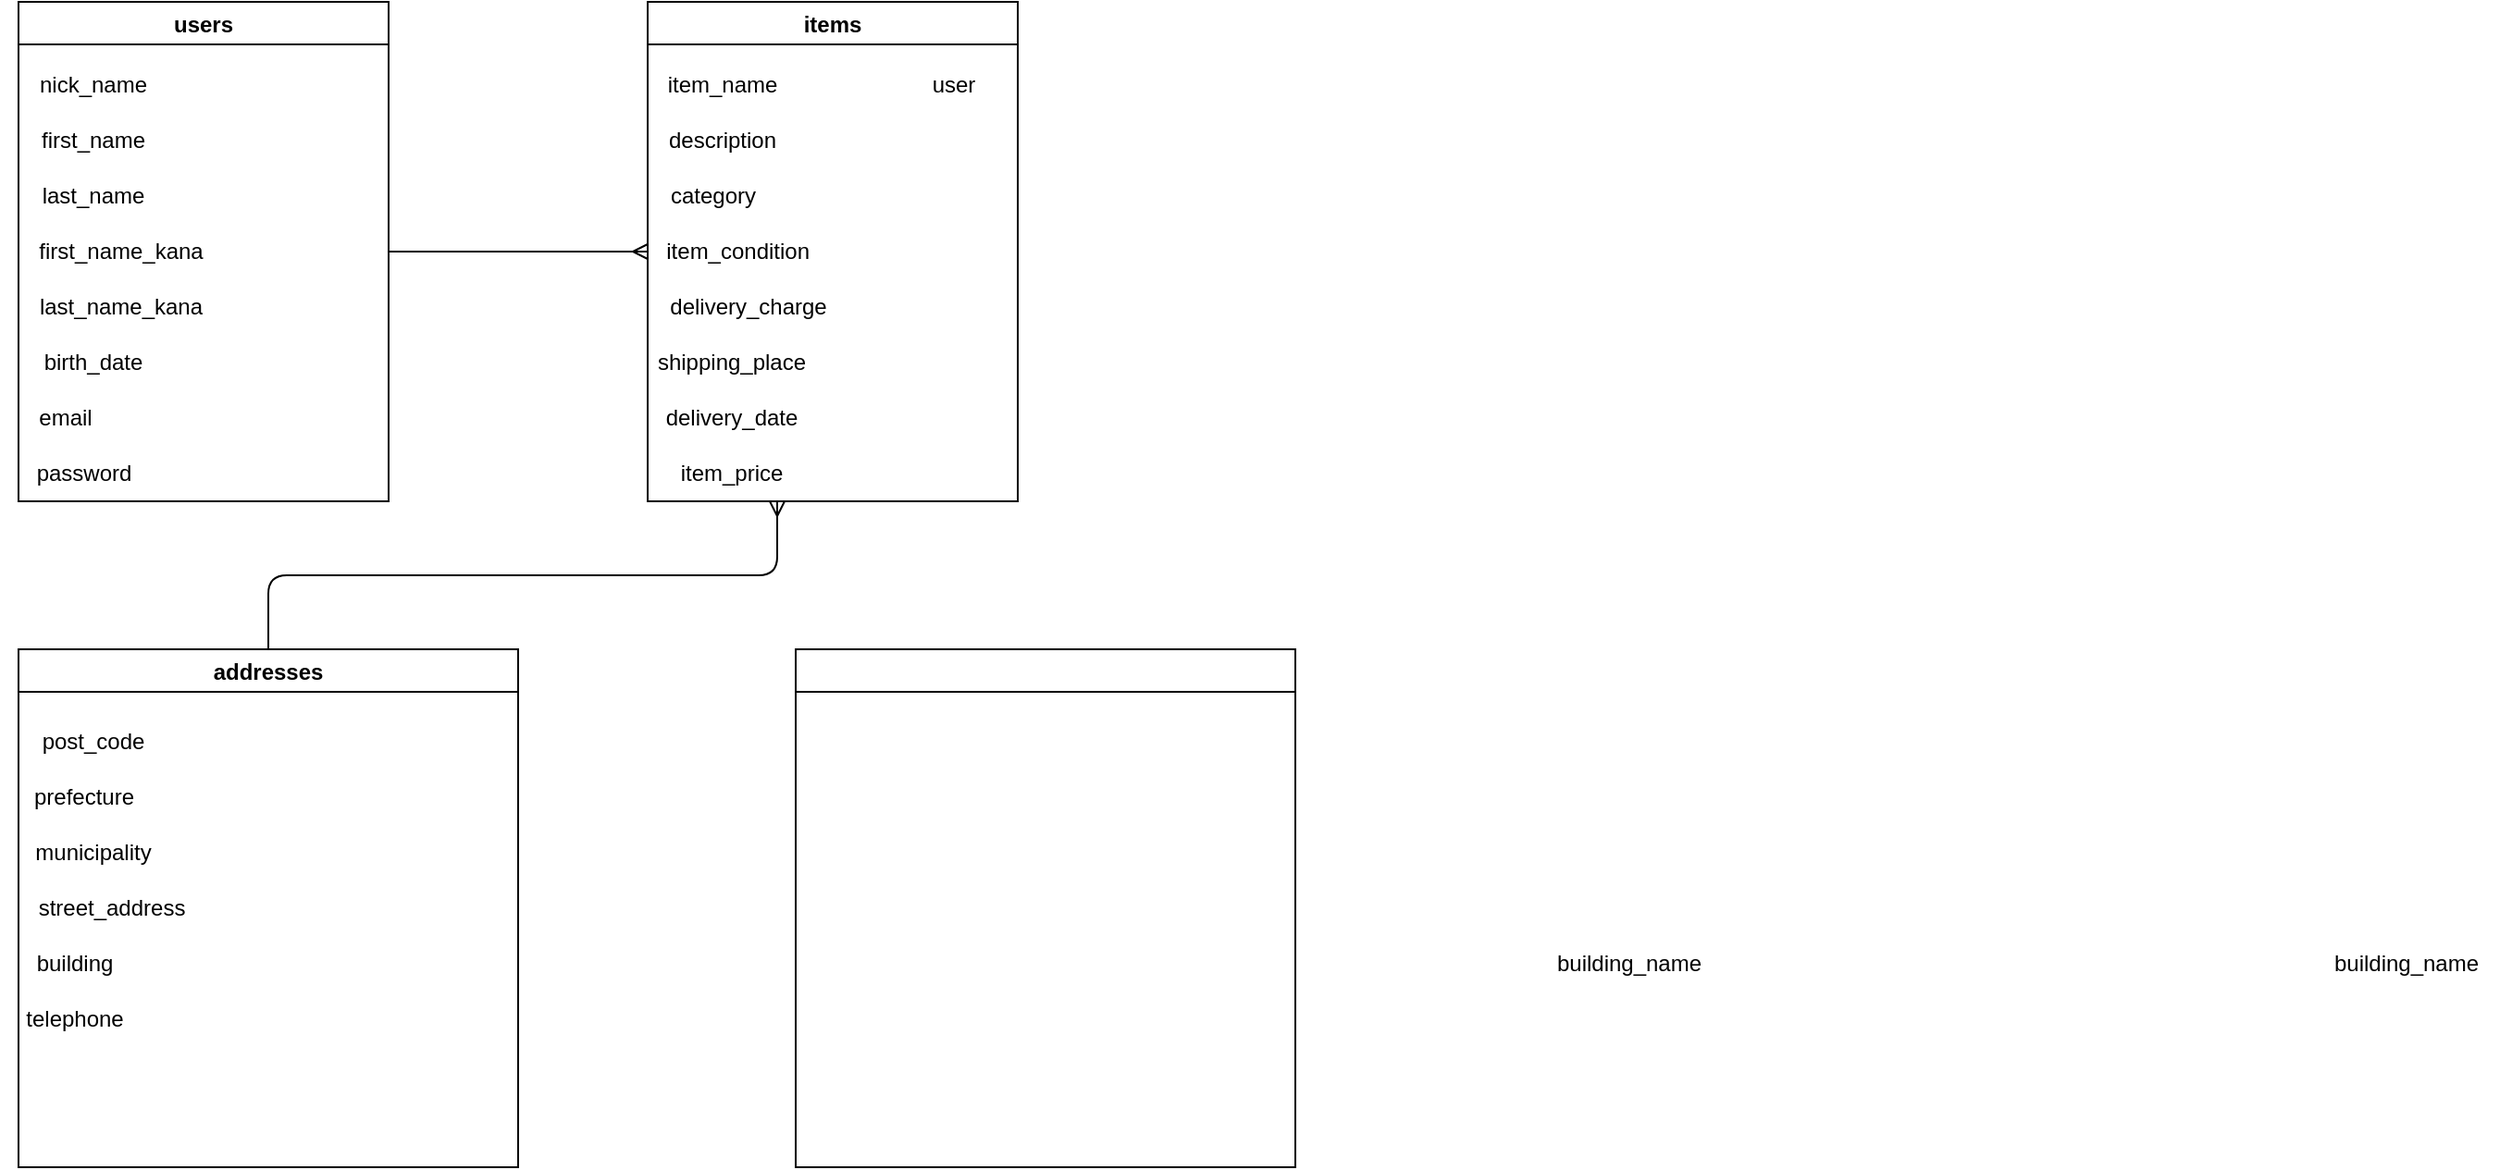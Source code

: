 <mxfile>
    <diagram id="dZ9gxPBAXobXoV-FH45U" name="ページ1">
        <mxGraphModel dx="1126" dy="509" grid="1" gridSize="10" guides="1" tooltips="1" connect="1" arrows="1" fold="1" page="1" pageScale="1" pageWidth="827" pageHeight="1169" math="0" shadow="0">
            <root>
                <mxCell id="0"/>
                <mxCell id="1" parent="0"/>
                <mxCell id="17" value="users" style="swimlane;" parent="1" vertex="1">
                    <mxGeometry x="20" y="50" width="200" height="270" as="geometry">
                        <mxRectangle x="210" y="230" width="100" height="30" as="alternateBounds"/>
                    </mxGeometry>
                </mxCell>
                <mxCell id="21" value="nick_name" style="text;html=1;align=center;verticalAlign=middle;resizable=0;points=[];autosize=1;strokeColor=none;fillColor=none;" parent="17" vertex="1">
                    <mxGeometry y="30" width="80" height="30" as="geometry"/>
                </mxCell>
                <mxCell id="23" value="first_name" style="text;html=1;align=center;verticalAlign=middle;resizable=0;points=[];autosize=1;strokeColor=none;fillColor=none;" parent="17" vertex="1">
                    <mxGeometry y="60" width="80" height="30" as="geometry"/>
                </mxCell>
                <mxCell id="26" value="last_name" style="text;html=1;align=center;verticalAlign=middle;resizable=0;points=[];autosize=1;strokeColor=none;fillColor=none;" parent="17" vertex="1">
                    <mxGeometry y="90" width="80" height="30" as="geometry"/>
                </mxCell>
                <mxCell id="28" value="first_name_kana" style="text;html=1;align=center;verticalAlign=middle;resizable=0;points=[];autosize=1;strokeColor=none;fillColor=none;" parent="17" vertex="1">
                    <mxGeometry y="120" width="110" height="30" as="geometry"/>
                </mxCell>
                <mxCell id="29" value="birth_date" style="text;html=1;align=center;verticalAlign=middle;resizable=0;points=[];autosize=1;strokeColor=none;fillColor=none;" parent="17" vertex="1">
                    <mxGeometry y="180" width="80" height="30" as="geometry"/>
                </mxCell>
                <mxCell id="30" value="last_name_kana" style="text;html=1;align=center;verticalAlign=middle;resizable=0;points=[];autosize=1;strokeColor=none;fillColor=none;" parent="17" vertex="1">
                    <mxGeometry y="150" width="110" height="30" as="geometry"/>
                </mxCell>
                <mxCell id="31" value="email" style="text;html=1;align=center;verticalAlign=middle;resizable=0;points=[];autosize=1;strokeColor=none;fillColor=none;" parent="17" vertex="1">
                    <mxGeometry y="210" width="50" height="30" as="geometry"/>
                </mxCell>
                <mxCell id="32" value="password" style="text;html=1;align=center;verticalAlign=middle;resizable=0;points=[];autosize=1;strokeColor=none;fillColor=none;" parent="17" vertex="1">
                    <mxGeometry y="240" width="70" height="30" as="geometry"/>
                </mxCell>
                <mxCell id="18" value="addresses" style="swimlane;" parent="1" vertex="1">
                    <mxGeometry x="20" y="400" width="270" height="280" as="geometry"/>
                </mxCell>
                <mxCell id="46" value="prefecture" style="text;html=1;align=center;verticalAlign=middle;resizable=0;points=[];autosize=1;strokeColor=none;fillColor=none;" parent="18" vertex="1">
                    <mxGeometry x="-5" y="65" width="80" height="30" as="geometry"/>
                </mxCell>
                <mxCell id="48" value="municipality" style="text;html=1;align=center;verticalAlign=middle;resizable=0;points=[];autosize=1;strokeColor=none;fillColor=none;" parent="18" vertex="1">
                    <mxGeometry x="-5" y="95" width="90" height="30" as="geometry"/>
                </mxCell>
                <mxCell id="49" value="street_address" style="text;html=1;align=center;verticalAlign=middle;resizable=0;points=[];autosize=1;strokeColor=none;fillColor=none;" parent="18" vertex="1">
                    <mxGeometry y="125" width="100" height="30" as="geometry"/>
                </mxCell>
                <mxCell id="50" value="building_name" style="text;html=1;align=center;verticalAlign=middle;resizable=0;points=[];autosize=1;strokeColor=none;fillColor=none;" parent="18" vertex="1">
                    <mxGeometry x="820" y="155" width="100" height="30" as="geometry"/>
                </mxCell>
                <mxCell id="51" value="building" style="text;html=1;align=center;verticalAlign=middle;resizable=0;points=[];autosize=1;strokeColor=none;fillColor=none;" parent="18" vertex="1">
                    <mxGeometry y="155" width="60" height="30" as="geometry"/>
                </mxCell>
                <mxCell id="52" value="telephone" style="text;html=1;align=center;verticalAlign=middle;resizable=0;points=[];autosize=1;strokeColor=none;fillColor=none;" parent="18" vertex="1">
                    <mxGeometry x="-10" y="185" width="80" height="30" as="geometry"/>
                </mxCell>
                <mxCell id="57" style="edgeStyle=elbowEdgeStyle;elbow=vertical;html=1;startArrow=ERmany;startFill=0;endArrow=none;endFill=0;entryX=0.5;entryY=0;entryDx=0;entryDy=0;" parent="1" source="19" target="18" edge="1">
                    <mxGeometry relative="1" as="geometry">
                        <mxPoint x="230" y="390" as="targetPoint"/>
                        <Array as="points">
                            <mxPoint x="430" y="360"/>
                        </Array>
                    </mxGeometry>
                </mxCell>
                <mxCell id="19" value="items" style="swimlane;" parent="1" vertex="1">
                    <mxGeometry x="360" y="50" width="200" height="270" as="geometry"/>
                </mxCell>
                <mxCell id="34" value="item_name" style="text;html=1;align=center;verticalAlign=middle;resizable=0;points=[];autosize=1;strokeColor=none;fillColor=none;" parent="19" vertex="1">
                    <mxGeometry y="30" width="80" height="30" as="geometry"/>
                </mxCell>
                <mxCell id="35" value="user" style="text;html=1;align=center;verticalAlign=middle;resizable=0;points=[];autosize=1;strokeColor=none;fillColor=none;" parent="19" vertex="1">
                    <mxGeometry x="140" y="30" width="50" height="30" as="geometry"/>
                </mxCell>
                <mxCell id="36" value="category" style="text;html=1;align=center;verticalAlign=middle;resizable=0;points=[];autosize=1;strokeColor=none;fillColor=none;" parent="19" vertex="1">
                    <mxGeometry y="90" width="70" height="30" as="geometry"/>
                </mxCell>
                <mxCell id="38" value="item_condition&amp;nbsp;" style="text;html=1;align=center;verticalAlign=middle;resizable=0;points=[];autosize=1;strokeColor=none;fillColor=none;" parent="19" vertex="1">
                    <mxGeometry y="120" width="100" height="30" as="geometry"/>
                </mxCell>
                <mxCell id="39" value="delivery_charge" style="text;html=1;align=center;verticalAlign=middle;resizable=0;points=[];autosize=1;strokeColor=none;fillColor=none;" parent="19" vertex="1">
                    <mxGeometry x="-1" y="150" width="110" height="30" as="geometry"/>
                </mxCell>
                <mxCell id="41" value="shipping_place" style="text;html=1;align=center;verticalAlign=middle;resizable=0;points=[];autosize=1;strokeColor=none;fillColor=none;" parent="19" vertex="1">
                    <mxGeometry x="-5" y="180" width="100" height="30" as="geometry"/>
                </mxCell>
                <mxCell id="42" value="delivery_date" style="text;html=1;align=center;verticalAlign=middle;resizable=0;points=[];autosize=1;strokeColor=none;fillColor=none;" parent="19" vertex="1">
                    <mxGeometry y="210" width="90" height="30" as="geometry"/>
                </mxCell>
                <mxCell id="43" value="item_price" style="text;html=1;align=center;verticalAlign=middle;resizable=0;points=[];autosize=1;strokeColor=none;fillColor=none;" parent="19" vertex="1">
                    <mxGeometry x="5" y="240" width="80" height="30" as="geometry"/>
                </mxCell>
                <mxCell id="44" value="description" style="text;html=1;align=center;verticalAlign=middle;resizable=0;points=[];autosize=1;strokeColor=none;fillColor=none;" parent="19" vertex="1">
                    <mxGeometry y="60" width="80" height="30" as="geometry"/>
                </mxCell>
                <mxCell id="45" value="post_code" style="text;html=1;align=center;verticalAlign=middle;resizable=0;points=[];autosize=1;strokeColor=none;fillColor=none;" parent="1" vertex="1">
                    <mxGeometry x="20" y="435" width="80" height="30" as="geometry"/>
                </mxCell>
                <mxCell id="56" style="edgeStyle=elbowEdgeStyle;elbow=vertical;html=1;entryX=1;entryY=0.5;entryDx=0;entryDy=0;startArrow=ERmany;startFill=0;endArrow=none;endFill=0;" parent="1" source="38" target="17" edge="1">
                    <mxGeometry relative="1" as="geometry"/>
                </mxCell>
                <mxCell id="65" value="" style="swimlane;" vertex="1" parent="1">
                    <mxGeometry x="440" y="400" width="270" height="280" as="geometry"/>
                </mxCell>
                <mxCell id="69" value="building_name" style="text;html=1;align=center;verticalAlign=middle;resizable=0;points=[];autosize=1;strokeColor=none;fillColor=none;" vertex="1" parent="65">
                    <mxGeometry x="820" y="155" width="100" height="30" as="geometry"/>
                </mxCell>
            </root>
        </mxGraphModel>
    </diagram>
</mxfile>